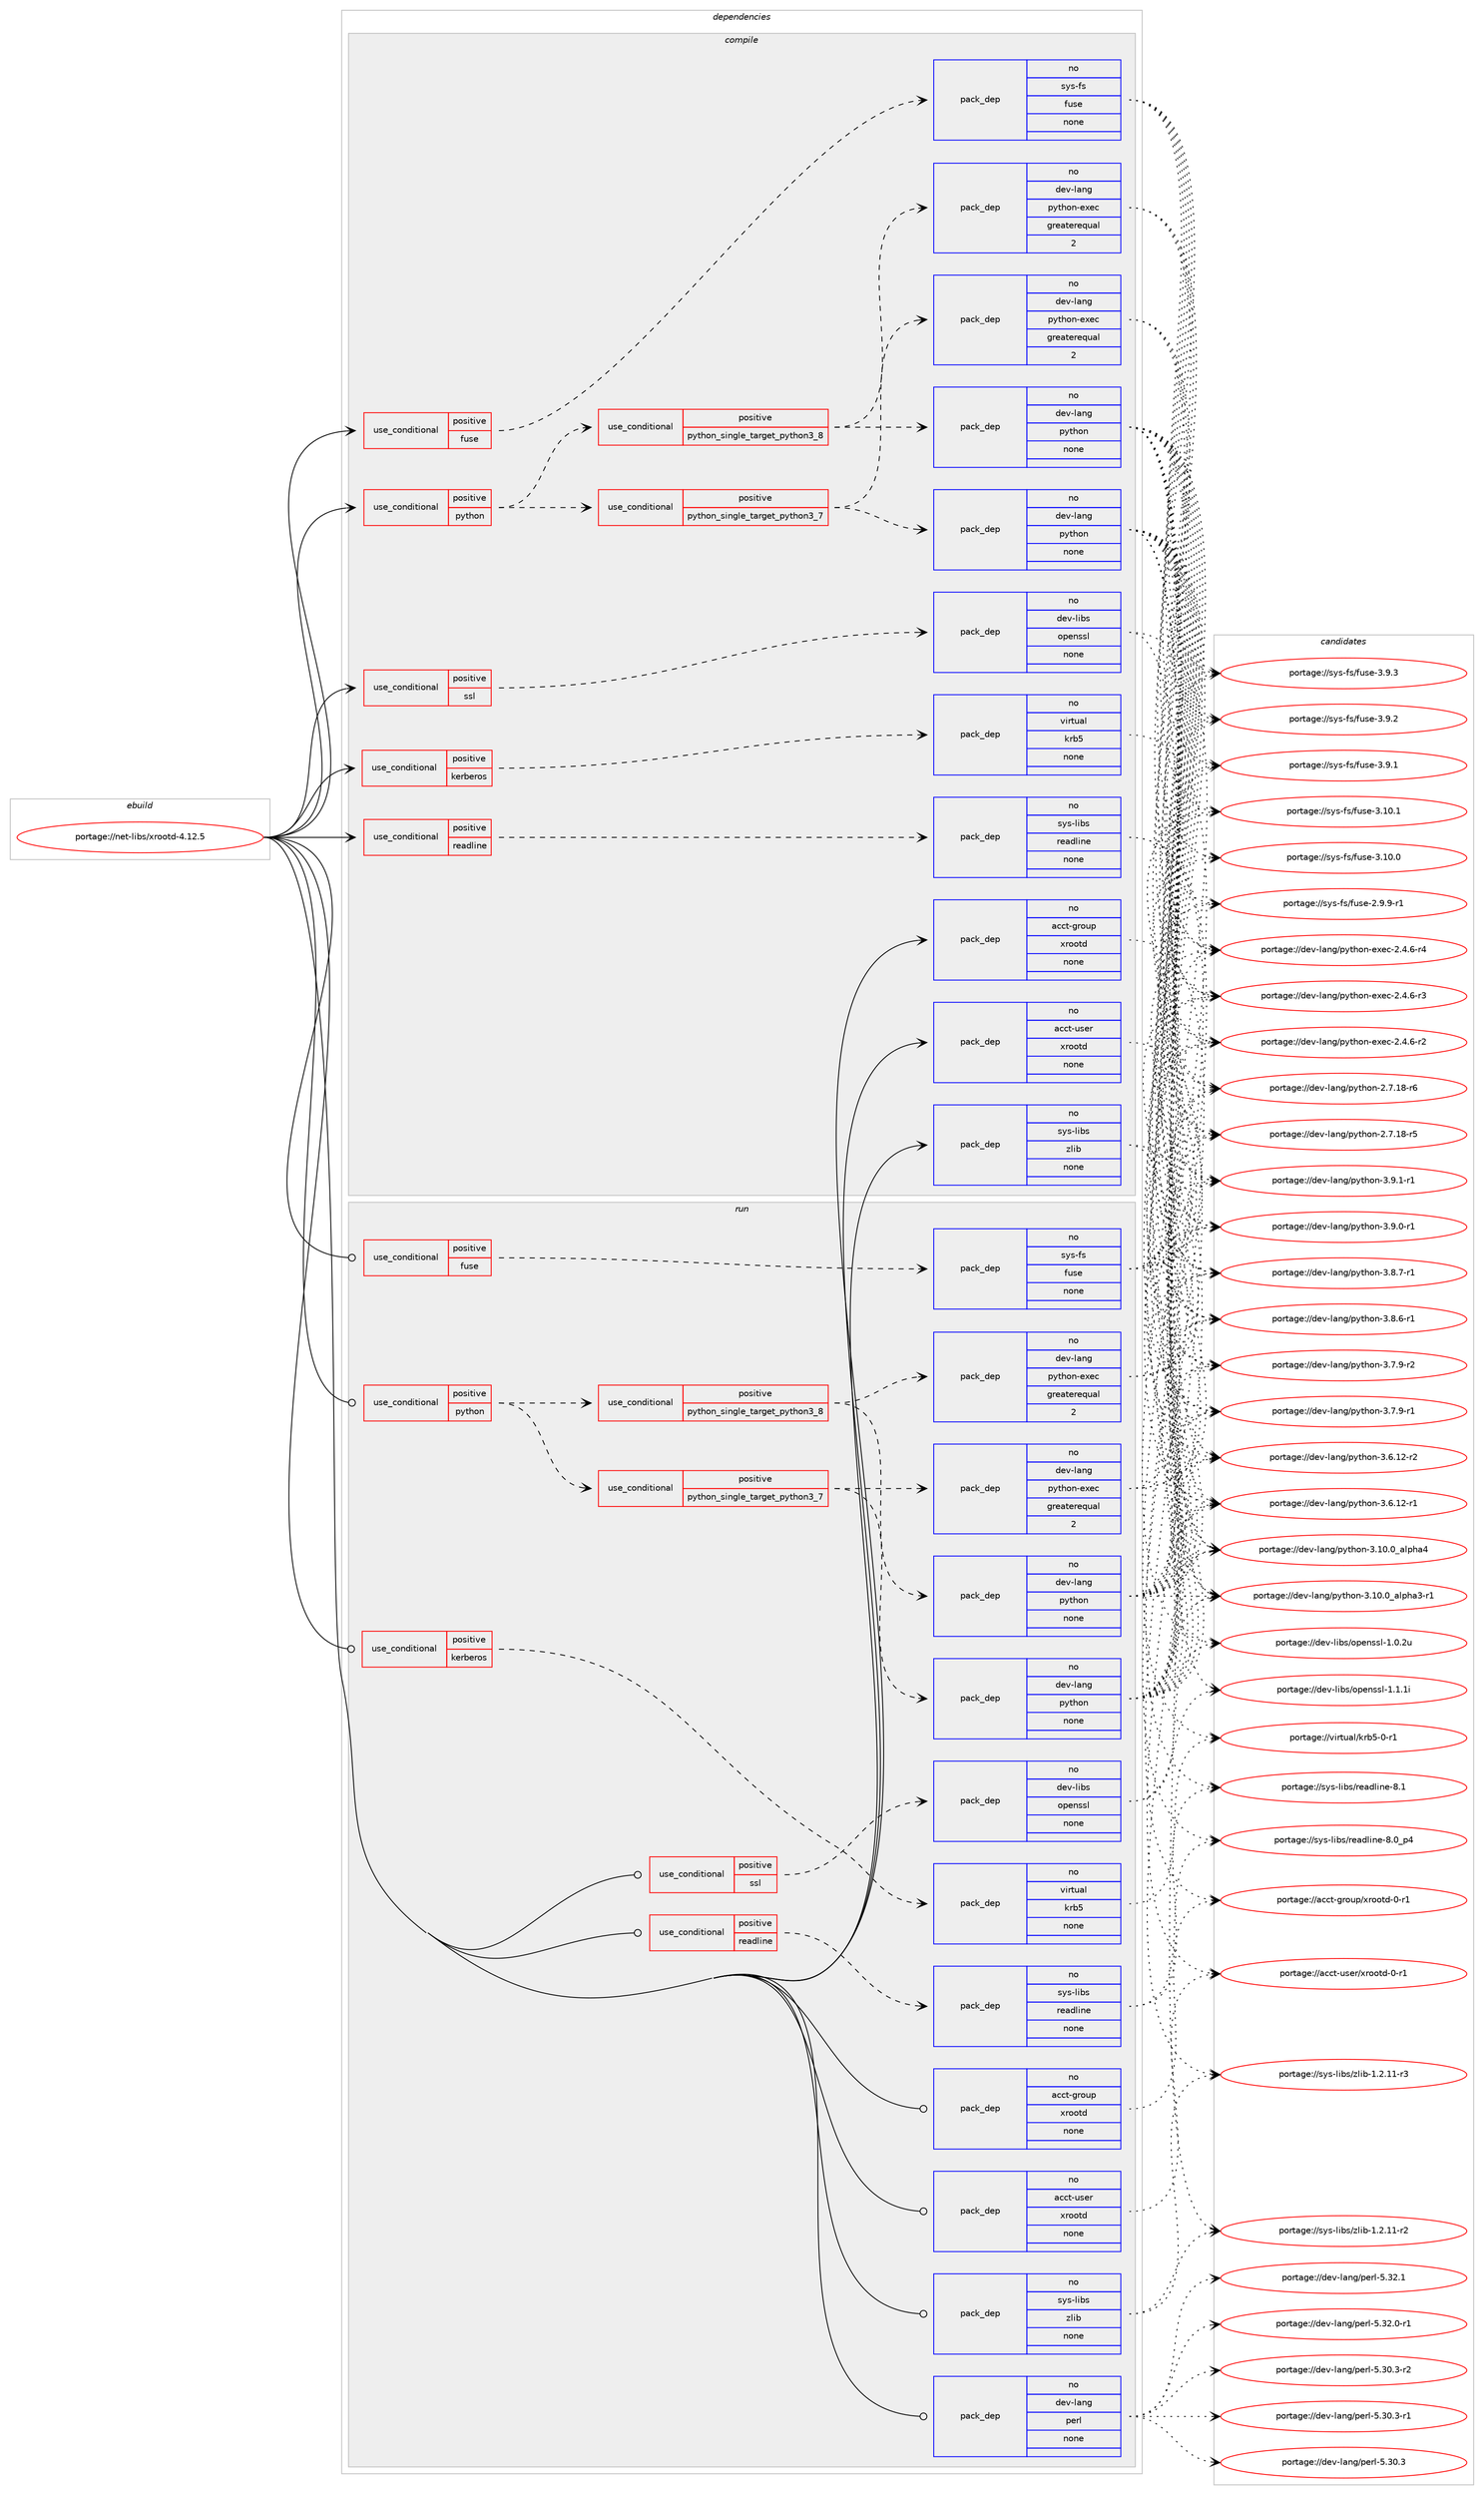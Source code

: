 digraph prolog {

# *************
# Graph options
# *************

newrank=true;
concentrate=true;
compound=true;
graph [rankdir=LR,fontname=Helvetica,fontsize=10,ranksep=1.5];#, ranksep=2.5, nodesep=0.2];
edge  [arrowhead=vee];
node  [fontname=Helvetica,fontsize=10];

# **********
# The ebuild
# **********

subgraph cluster_leftcol {
color=gray;
rank=same;
label=<<i>ebuild</i>>;
id [label="portage://net-libs/xrootd-4.12.5", color=red, width=4, href="../net-libs/xrootd-4.12.5.svg"];
}

# ****************
# The dependencies
# ****************

subgraph cluster_midcol {
color=gray;
label=<<i>dependencies</i>>;
subgraph cluster_compile {
fillcolor="#eeeeee";
style=filled;
label=<<i>compile</i>>;
subgraph cond8088 {
dependency26485 [label=<<TABLE BORDER="0" CELLBORDER="1" CELLSPACING="0" CELLPADDING="4"><TR><TD ROWSPAN="3" CELLPADDING="10">use_conditional</TD></TR><TR><TD>positive</TD></TR><TR><TD>fuse</TD></TR></TABLE>>, shape=none, color=red];
subgraph pack18164 {
dependency26486 [label=<<TABLE BORDER="0" CELLBORDER="1" CELLSPACING="0" CELLPADDING="4" WIDTH="220"><TR><TD ROWSPAN="6" CELLPADDING="30">pack_dep</TD></TR><TR><TD WIDTH="110">no</TD></TR><TR><TD>sys-fs</TD></TR><TR><TD>fuse</TD></TR><TR><TD>none</TD></TR><TR><TD></TD></TR></TABLE>>, shape=none, color=blue];
}
dependency26485:e -> dependency26486:w [weight=20,style="dashed",arrowhead="vee"];
}
id:e -> dependency26485:w [weight=20,style="solid",arrowhead="vee"];
subgraph cond8089 {
dependency26487 [label=<<TABLE BORDER="0" CELLBORDER="1" CELLSPACING="0" CELLPADDING="4"><TR><TD ROWSPAN="3" CELLPADDING="10">use_conditional</TD></TR><TR><TD>positive</TD></TR><TR><TD>kerberos</TD></TR></TABLE>>, shape=none, color=red];
subgraph pack18165 {
dependency26488 [label=<<TABLE BORDER="0" CELLBORDER="1" CELLSPACING="0" CELLPADDING="4" WIDTH="220"><TR><TD ROWSPAN="6" CELLPADDING="30">pack_dep</TD></TR><TR><TD WIDTH="110">no</TD></TR><TR><TD>virtual</TD></TR><TR><TD>krb5</TD></TR><TR><TD>none</TD></TR><TR><TD></TD></TR></TABLE>>, shape=none, color=blue];
}
dependency26487:e -> dependency26488:w [weight=20,style="dashed",arrowhead="vee"];
}
id:e -> dependency26487:w [weight=20,style="solid",arrowhead="vee"];
subgraph cond8090 {
dependency26489 [label=<<TABLE BORDER="0" CELLBORDER="1" CELLSPACING="0" CELLPADDING="4"><TR><TD ROWSPAN="3" CELLPADDING="10">use_conditional</TD></TR><TR><TD>positive</TD></TR><TR><TD>python</TD></TR></TABLE>>, shape=none, color=red];
subgraph cond8091 {
dependency26490 [label=<<TABLE BORDER="0" CELLBORDER="1" CELLSPACING="0" CELLPADDING="4"><TR><TD ROWSPAN="3" CELLPADDING="10">use_conditional</TD></TR><TR><TD>positive</TD></TR><TR><TD>python_single_target_python3_7</TD></TR></TABLE>>, shape=none, color=red];
subgraph pack18166 {
dependency26491 [label=<<TABLE BORDER="0" CELLBORDER="1" CELLSPACING="0" CELLPADDING="4" WIDTH="220"><TR><TD ROWSPAN="6" CELLPADDING="30">pack_dep</TD></TR><TR><TD WIDTH="110">no</TD></TR><TR><TD>dev-lang</TD></TR><TR><TD>python</TD></TR><TR><TD>none</TD></TR><TR><TD></TD></TR></TABLE>>, shape=none, color=blue];
}
dependency26490:e -> dependency26491:w [weight=20,style="dashed",arrowhead="vee"];
subgraph pack18167 {
dependency26492 [label=<<TABLE BORDER="0" CELLBORDER="1" CELLSPACING="0" CELLPADDING="4" WIDTH="220"><TR><TD ROWSPAN="6" CELLPADDING="30">pack_dep</TD></TR><TR><TD WIDTH="110">no</TD></TR><TR><TD>dev-lang</TD></TR><TR><TD>python-exec</TD></TR><TR><TD>greaterequal</TD></TR><TR><TD>2</TD></TR></TABLE>>, shape=none, color=blue];
}
dependency26490:e -> dependency26492:w [weight=20,style="dashed",arrowhead="vee"];
}
dependency26489:e -> dependency26490:w [weight=20,style="dashed",arrowhead="vee"];
subgraph cond8092 {
dependency26493 [label=<<TABLE BORDER="0" CELLBORDER="1" CELLSPACING="0" CELLPADDING="4"><TR><TD ROWSPAN="3" CELLPADDING="10">use_conditional</TD></TR><TR><TD>positive</TD></TR><TR><TD>python_single_target_python3_8</TD></TR></TABLE>>, shape=none, color=red];
subgraph pack18168 {
dependency26494 [label=<<TABLE BORDER="0" CELLBORDER="1" CELLSPACING="0" CELLPADDING="4" WIDTH="220"><TR><TD ROWSPAN="6" CELLPADDING="30">pack_dep</TD></TR><TR><TD WIDTH="110">no</TD></TR><TR><TD>dev-lang</TD></TR><TR><TD>python</TD></TR><TR><TD>none</TD></TR><TR><TD></TD></TR></TABLE>>, shape=none, color=blue];
}
dependency26493:e -> dependency26494:w [weight=20,style="dashed",arrowhead="vee"];
subgraph pack18169 {
dependency26495 [label=<<TABLE BORDER="0" CELLBORDER="1" CELLSPACING="0" CELLPADDING="4" WIDTH="220"><TR><TD ROWSPAN="6" CELLPADDING="30">pack_dep</TD></TR><TR><TD WIDTH="110">no</TD></TR><TR><TD>dev-lang</TD></TR><TR><TD>python-exec</TD></TR><TR><TD>greaterequal</TD></TR><TR><TD>2</TD></TR></TABLE>>, shape=none, color=blue];
}
dependency26493:e -> dependency26495:w [weight=20,style="dashed",arrowhead="vee"];
}
dependency26489:e -> dependency26493:w [weight=20,style="dashed",arrowhead="vee"];
}
id:e -> dependency26489:w [weight=20,style="solid",arrowhead="vee"];
subgraph cond8093 {
dependency26496 [label=<<TABLE BORDER="0" CELLBORDER="1" CELLSPACING="0" CELLPADDING="4"><TR><TD ROWSPAN="3" CELLPADDING="10">use_conditional</TD></TR><TR><TD>positive</TD></TR><TR><TD>readline</TD></TR></TABLE>>, shape=none, color=red];
subgraph pack18170 {
dependency26497 [label=<<TABLE BORDER="0" CELLBORDER="1" CELLSPACING="0" CELLPADDING="4" WIDTH="220"><TR><TD ROWSPAN="6" CELLPADDING="30">pack_dep</TD></TR><TR><TD WIDTH="110">no</TD></TR><TR><TD>sys-libs</TD></TR><TR><TD>readline</TD></TR><TR><TD>none</TD></TR><TR><TD></TD></TR></TABLE>>, shape=none, color=blue];
}
dependency26496:e -> dependency26497:w [weight=20,style="dashed",arrowhead="vee"];
}
id:e -> dependency26496:w [weight=20,style="solid",arrowhead="vee"];
subgraph cond8094 {
dependency26498 [label=<<TABLE BORDER="0" CELLBORDER="1" CELLSPACING="0" CELLPADDING="4"><TR><TD ROWSPAN="3" CELLPADDING="10">use_conditional</TD></TR><TR><TD>positive</TD></TR><TR><TD>ssl</TD></TR></TABLE>>, shape=none, color=red];
subgraph pack18171 {
dependency26499 [label=<<TABLE BORDER="0" CELLBORDER="1" CELLSPACING="0" CELLPADDING="4" WIDTH="220"><TR><TD ROWSPAN="6" CELLPADDING="30">pack_dep</TD></TR><TR><TD WIDTH="110">no</TD></TR><TR><TD>dev-libs</TD></TR><TR><TD>openssl</TD></TR><TR><TD>none</TD></TR><TR><TD></TD></TR></TABLE>>, shape=none, color=blue];
}
dependency26498:e -> dependency26499:w [weight=20,style="dashed",arrowhead="vee"];
}
id:e -> dependency26498:w [weight=20,style="solid",arrowhead="vee"];
subgraph pack18172 {
dependency26500 [label=<<TABLE BORDER="0" CELLBORDER="1" CELLSPACING="0" CELLPADDING="4" WIDTH="220"><TR><TD ROWSPAN="6" CELLPADDING="30">pack_dep</TD></TR><TR><TD WIDTH="110">no</TD></TR><TR><TD>acct-group</TD></TR><TR><TD>xrootd</TD></TR><TR><TD>none</TD></TR><TR><TD></TD></TR></TABLE>>, shape=none, color=blue];
}
id:e -> dependency26500:w [weight=20,style="solid",arrowhead="vee"];
subgraph pack18173 {
dependency26501 [label=<<TABLE BORDER="0" CELLBORDER="1" CELLSPACING="0" CELLPADDING="4" WIDTH="220"><TR><TD ROWSPAN="6" CELLPADDING="30">pack_dep</TD></TR><TR><TD WIDTH="110">no</TD></TR><TR><TD>acct-user</TD></TR><TR><TD>xrootd</TD></TR><TR><TD>none</TD></TR><TR><TD></TD></TR></TABLE>>, shape=none, color=blue];
}
id:e -> dependency26501:w [weight=20,style="solid",arrowhead="vee"];
subgraph pack18174 {
dependency26502 [label=<<TABLE BORDER="0" CELLBORDER="1" CELLSPACING="0" CELLPADDING="4" WIDTH="220"><TR><TD ROWSPAN="6" CELLPADDING="30">pack_dep</TD></TR><TR><TD WIDTH="110">no</TD></TR><TR><TD>sys-libs</TD></TR><TR><TD>zlib</TD></TR><TR><TD>none</TD></TR><TR><TD></TD></TR></TABLE>>, shape=none, color=blue];
}
id:e -> dependency26502:w [weight=20,style="solid",arrowhead="vee"];
}
subgraph cluster_compileandrun {
fillcolor="#eeeeee";
style=filled;
label=<<i>compile and run</i>>;
}
subgraph cluster_run {
fillcolor="#eeeeee";
style=filled;
label=<<i>run</i>>;
subgraph cond8095 {
dependency26503 [label=<<TABLE BORDER="0" CELLBORDER="1" CELLSPACING="0" CELLPADDING="4"><TR><TD ROWSPAN="3" CELLPADDING="10">use_conditional</TD></TR><TR><TD>positive</TD></TR><TR><TD>fuse</TD></TR></TABLE>>, shape=none, color=red];
subgraph pack18175 {
dependency26504 [label=<<TABLE BORDER="0" CELLBORDER="1" CELLSPACING="0" CELLPADDING="4" WIDTH="220"><TR><TD ROWSPAN="6" CELLPADDING="30">pack_dep</TD></TR><TR><TD WIDTH="110">no</TD></TR><TR><TD>sys-fs</TD></TR><TR><TD>fuse</TD></TR><TR><TD>none</TD></TR><TR><TD></TD></TR></TABLE>>, shape=none, color=blue];
}
dependency26503:e -> dependency26504:w [weight=20,style="dashed",arrowhead="vee"];
}
id:e -> dependency26503:w [weight=20,style="solid",arrowhead="odot"];
subgraph cond8096 {
dependency26505 [label=<<TABLE BORDER="0" CELLBORDER="1" CELLSPACING="0" CELLPADDING="4"><TR><TD ROWSPAN="3" CELLPADDING="10">use_conditional</TD></TR><TR><TD>positive</TD></TR><TR><TD>kerberos</TD></TR></TABLE>>, shape=none, color=red];
subgraph pack18176 {
dependency26506 [label=<<TABLE BORDER="0" CELLBORDER="1" CELLSPACING="0" CELLPADDING="4" WIDTH="220"><TR><TD ROWSPAN="6" CELLPADDING="30">pack_dep</TD></TR><TR><TD WIDTH="110">no</TD></TR><TR><TD>virtual</TD></TR><TR><TD>krb5</TD></TR><TR><TD>none</TD></TR><TR><TD></TD></TR></TABLE>>, shape=none, color=blue];
}
dependency26505:e -> dependency26506:w [weight=20,style="dashed",arrowhead="vee"];
}
id:e -> dependency26505:w [weight=20,style="solid",arrowhead="odot"];
subgraph cond8097 {
dependency26507 [label=<<TABLE BORDER="0" CELLBORDER="1" CELLSPACING="0" CELLPADDING="4"><TR><TD ROWSPAN="3" CELLPADDING="10">use_conditional</TD></TR><TR><TD>positive</TD></TR><TR><TD>python</TD></TR></TABLE>>, shape=none, color=red];
subgraph cond8098 {
dependency26508 [label=<<TABLE BORDER="0" CELLBORDER="1" CELLSPACING="0" CELLPADDING="4"><TR><TD ROWSPAN="3" CELLPADDING="10">use_conditional</TD></TR><TR><TD>positive</TD></TR><TR><TD>python_single_target_python3_7</TD></TR></TABLE>>, shape=none, color=red];
subgraph pack18177 {
dependency26509 [label=<<TABLE BORDER="0" CELLBORDER="1" CELLSPACING="0" CELLPADDING="4" WIDTH="220"><TR><TD ROWSPAN="6" CELLPADDING="30">pack_dep</TD></TR><TR><TD WIDTH="110">no</TD></TR><TR><TD>dev-lang</TD></TR><TR><TD>python</TD></TR><TR><TD>none</TD></TR><TR><TD></TD></TR></TABLE>>, shape=none, color=blue];
}
dependency26508:e -> dependency26509:w [weight=20,style="dashed",arrowhead="vee"];
subgraph pack18178 {
dependency26510 [label=<<TABLE BORDER="0" CELLBORDER="1" CELLSPACING="0" CELLPADDING="4" WIDTH="220"><TR><TD ROWSPAN="6" CELLPADDING="30">pack_dep</TD></TR><TR><TD WIDTH="110">no</TD></TR><TR><TD>dev-lang</TD></TR><TR><TD>python-exec</TD></TR><TR><TD>greaterequal</TD></TR><TR><TD>2</TD></TR></TABLE>>, shape=none, color=blue];
}
dependency26508:e -> dependency26510:w [weight=20,style="dashed",arrowhead="vee"];
}
dependency26507:e -> dependency26508:w [weight=20,style="dashed",arrowhead="vee"];
subgraph cond8099 {
dependency26511 [label=<<TABLE BORDER="0" CELLBORDER="1" CELLSPACING="0" CELLPADDING="4"><TR><TD ROWSPAN="3" CELLPADDING="10">use_conditional</TD></TR><TR><TD>positive</TD></TR><TR><TD>python_single_target_python3_8</TD></TR></TABLE>>, shape=none, color=red];
subgraph pack18179 {
dependency26512 [label=<<TABLE BORDER="0" CELLBORDER="1" CELLSPACING="0" CELLPADDING="4" WIDTH="220"><TR><TD ROWSPAN="6" CELLPADDING="30">pack_dep</TD></TR><TR><TD WIDTH="110">no</TD></TR><TR><TD>dev-lang</TD></TR><TR><TD>python</TD></TR><TR><TD>none</TD></TR><TR><TD></TD></TR></TABLE>>, shape=none, color=blue];
}
dependency26511:e -> dependency26512:w [weight=20,style="dashed",arrowhead="vee"];
subgraph pack18180 {
dependency26513 [label=<<TABLE BORDER="0" CELLBORDER="1" CELLSPACING="0" CELLPADDING="4" WIDTH="220"><TR><TD ROWSPAN="6" CELLPADDING="30">pack_dep</TD></TR><TR><TD WIDTH="110">no</TD></TR><TR><TD>dev-lang</TD></TR><TR><TD>python-exec</TD></TR><TR><TD>greaterequal</TD></TR><TR><TD>2</TD></TR></TABLE>>, shape=none, color=blue];
}
dependency26511:e -> dependency26513:w [weight=20,style="dashed",arrowhead="vee"];
}
dependency26507:e -> dependency26511:w [weight=20,style="dashed",arrowhead="vee"];
}
id:e -> dependency26507:w [weight=20,style="solid",arrowhead="odot"];
subgraph cond8100 {
dependency26514 [label=<<TABLE BORDER="0" CELLBORDER="1" CELLSPACING="0" CELLPADDING="4"><TR><TD ROWSPAN="3" CELLPADDING="10">use_conditional</TD></TR><TR><TD>positive</TD></TR><TR><TD>readline</TD></TR></TABLE>>, shape=none, color=red];
subgraph pack18181 {
dependency26515 [label=<<TABLE BORDER="0" CELLBORDER="1" CELLSPACING="0" CELLPADDING="4" WIDTH="220"><TR><TD ROWSPAN="6" CELLPADDING="30">pack_dep</TD></TR><TR><TD WIDTH="110">no</TD></TR><TR><TD>sys-libs</TD></TR><TR><TD>readline</TD></TR><TR><TD>none</TD></TR><TR><TD></TD></TR></TABLE>>, shape=none, color=blue];
}
dependency26514:e -> dependency26515:w [weight=20,style="dashed",arrowhead="vee"];
}
id:e -> dependency26514:w [weight=20,style="solid",arrowhead="odot"];
subgraph cond8101 {
dependency26516 [label=<<TABLE BORDER="0" CELLBORDER="1" CELLSPACING="0" CELLPADDING="4"><TR><TD ROWSPAN="3" CELLPADDING="10">use_conditional</TD></TR><TR><TD>positive</TD></TR><TR><TD>ssl</TD></TR></TABLE>>, shape=none, color=red];
subgraph pack18182 {
dependency26517 [label=<<TABLE BORDER="0" CELLBORDER="1" CELLSPACING="0" CELLPADDING="4" WIDTH="220"><TR><TD ROWSPAN="6" CELLPADDING="30">pack_dep</TD></TR><TR><TD WIDTH="110">no</TD></TR><TR><TD>dev-libs</TD></TR><TR><TD>openssl</TD></TR><TR><TD>none</TD></TR><TR><TD></TD></TR></TABLE>>, shape=none, color=blue];
}
dependency26516:e -> dependency26517:w [weight=20,style="dashed",arrowhead="vee"];
}
id:e -> dependency26516:w [weight=20,style="solid",arrowhead="odot"];
subgraph pack18183 {
dependency26518 [label=<<TABLE BORDER="0" CELLBORDER="1" CELLSPACING="0" CELLPADDING="4" WIDTH="220"><TR><TD ROWSPAN="6" CELLPADDING="30">pack_dep</TD></TR><TR><TD WIDTH="110">no</TD></TR><TR><TD>acct-group</TD></TR><TR><TD>xrootd</TD></TR><TR><TD>none</TD></TR><TR><TD></TD></TR></TABLE>>, shape=none, color=blue];
}
id:e -> dependency26518:w [weight=20,style="solid",arrowhead="odot"];
subgraph pack18184 {
dependency26519 [label=<<TABLE BORDER="0" CELLBORDER="1" CELLSPACING="0" CELLPADDING="4" WIDTH="220"><TR><TD ROWSPAN="6" CELLPADDING="30">pack_dep</TD></TR><TR><TD WIDTH="110">no</TD></TR><TR><TD>acct-user</TD></TR><TR><TD>xrootd</TD></TR><TR><TD>none</TD></TR><TR><TD></TD></TR></TABLE>>, shape=none, color=blue];
}
id:e -> dependency26519:w [weight=20,style="solid",arrowhead="odot"];
subgraph pack18185 {
dependency26520 [label=<<TABLE BORDER="0" CELLBORDER="1" CELLSPACING="0" CELLPADDING="4" WIDTH="220"><TR><TD ROWSPAN="6" CELLPADDING="30">pack_dep</TD></TR><TR><TD WIDTH="110">no</TD></TR><TR><TD>dev-lang</TD></TR><TR><TD>perl</TD></TR><TR><TD>none</TD></TR><TR><TD></TD></TR></TABLE>>, shape=none, color=blue];
}
id:e -> dependency26520:w [weight=20,style="solid",arrowhead="odot"];
subgraph pack18186 {
dependency26521 [label=<<TABLE BORDER="0" CELLBORDER="1" CELLSPACING="0" CELLPADDING="4" WIDTH="220"><TR><TD ROWSPAN="6" CELLPADDING="30">pack_dep</TD></TR><TR><TD WIDTH="110">no</TD></TR><TR><TD>sys-libs</TD></TR><TR><TD>zlib</TD></TR><TR><TD>none</TD></TR><TR><TD></TD></TR></TABLE>>, shape=none, color=blue];
}
id:e -> dependency26521:w [weight=20,style="solid",arrowhead="odot"];
}
}

# **************
# The candidates
# **************

subgraph cluster_choices {
rank=same;
color=gray;
label=<<i>candidates</i>>;

subgraph choice18164 {
color=black;
nodesep=1;
choice1151211154510211547102117115101455146574651 [label="portage://sys-fs/fuse-3.9.3", color=red, width=4,href="../sys-fs/fuse-3.9.3.svg"];
choice1151211154510211547102117115101455146574650 [label="portage://sys-fs/fuse-3.9.2", color=red, width=4,href="../sys-fs/fuse-3.9.2.svg"];
choice1151211154510211547102117115101455146574649 [label="portage://sys-fs/fuse-3.9.1", color=red, width=4,href="../sys-fs/fuse-3.9.1.svg"];
choice115121115451021154710211711510145514649484649 [label="portage://sys-fs/fuse-3.10.1", color=red, width=4,href="../sys-fs/fuse-3.10.1.svg"];
choice115121115451021154710211711510145514649484648 [label="portage://sys-fs/fuse-3.10.0", color=red, width=4,href="../sys-fs/fuse-3.10.0.svg"];
choice11512111545102115471021171151014550465746574511449 [label="portage://sys-fs/fuse-2.9.9-r1", color=red, width=4,href="../sys-fs/fuse-2.9.9-r1.svg"];
dependency26486:e -> choice1151211154510211547102117115101455146574651:w [style=dotted,weight="100"];
dependency26486:e -> choice1151211154510211547102117115101455146574650:w [style=dotted,weight="100"];
dependency26486:e -> choice1151211154510211547102117115101455146574649:w [style=dotted,weight="100"];
dependency26486:e -> choice115121115451021154710211711510145514649484649:w [style=dotted,weight="100"];
dependency26486:e -> choice115121115451021154710211711510145514649484648:w [style=dotted,weight="100"];
dependency26486:e -> choice11512111545102115471021171151014550465746574511449:w [style=dotted,weight="100"];
}
subgraph choice18165 {
color=black;
nodesep=1;
choice1181051141161179710847107114985345484511449 [label="portage://virtual/krb5-0-r1", color=red, width=4,href="../virtual/krb5-0-r1.svg"];
dependency26488:e -> choice1181051141161179710847107114985345484511449:w [style=dotted,weight="100"];
}
subgraph choice18166 {
color=black;
nodesep=1;
choice1001011184510897110103471121211161041111104551465746494511449 [label="portage://dev-lang/python-3.9.1-r1", color=red, width=4,href="../dev-lang/python-3.9.1-r1.svg"];
choice1001011184510897110103471121211161041111104551465746484511449 [label="portage://dev-lang/python-3.9.0-r1", color=red, width=4,href="../dev-lang/python-3.9.0-r1.svg"];
choice1001011184510897110103471121211161041111104551465646554511449 [label="portage://dev-lang/python-3.8.7-r1", color=red, width=4,href="../dev-lang/python-3.8.7-r1.svg"];
choice1001011184510897110103471121211161041111104551465646544511449 [label="portage://dev-lang/python-3.8.6-r1", color=red, width=4,href="../dev-lang/python-3.8.6-r1.svg"];
choice1001011184510897110103471121211161041111104551465546574511450 [label="portage://dev-lang/python-3.7.9-r2", color=red, width=4,href="../dev-lang/python-3.7.9-r2.svg"];
choice1001011184510897110103471121211161041111104551465546574511449 [label="portage://dev-lang/python-3.7.9-r1", color=red, width=4,href="../dev-lang/python-3.7.9-r1.svg"];
choice100101118451089711010347112121116104111110455146544649504511450 [label="portage://dev-lang/python-3.6.12-r2", color=red, width=4,href="../dev-lang/python-3.6.12-r2.svg"];
choice100101118451089711010347112121116104111110455146544649504511449 [label="portage://dev-lang/python-3.6.12-r1", color=red, width=4,href="../dev-lang/python-3.6.12-r1.svg"];
choice1001011184510897110103471121211161041111104551464948464895971081121049752 [label="portage://dev-lang/python-3.10.0_alpha4", color=red, width=4,href="../dev-lang/python-3.10.0_alpha4.svg"];
choice10010111845108971101034711212111610411111045514649484648959710811210497514511449 [label="portage://dev-lang/python-3.10.0_alpha3-r1", color=red, width=4,href="../dev-lang/python-3.10.0_alpha3-r1.svg"];
choice100101118451089711010347112121116104111110455046554649564511454 [label="portage://dev-lang/python-2.7.18-r6", color=red, width=4,href="../dev-lang/python-2.7.18-r6.svg"];
choice100101118451089711010347112121116104111110455046554649564511453 [label="portage://dev-lang/python-2.7.18-r5", color=red, width=4,href="../dev-lang/python-2.7.18-r5.svg"];
dependency26491:e -> choice1001011184510897110103471121211161041111104551465746494511449:w [style=dotted,weight="100"];
dependency26491:e -> choice1001011184510897110103471121211161041111104551465746484511449:w [style=dotted,weight="100"];
dependency26491:e -> choice1001011184510897110103471121211161041111104551465646554511449:w [style=dotted,weight="100"];
dependency26491:e -> choice1001011184510897110103471121211161041111104551465646544511449:w [style=dotted,weight="100"];
dependency26491:e -> choice1001011184510897110103471121211161041111104551465546574511450:w [style=dotted,weight="100"];
dependency26491:e -> choice1001011184510897110103471121211161041111104551465546574511449:w [style=dotted,weight="100"];
dependency26491:e -> choice100101118451089711010347112121116104111110455146544649504511450:w [style=dotted,weight="100"];
dependency26491:e -> choice100101118451089711010347112121116104111110455146544649504511449:w [style=dotted,weight="100"];
dependency26491:e -> choice1001011184510897110103471121211161041111104551464948464895971081121049752:w [style=dotted,weight="100"];
dependency26491:e -> choice10010111845108971101034711212111610411111045514649484648959710811210497514511449:w [style=dotted,weight="100"];
dependency26491:e -> choice100101118451089711010347112121116104111110455046554649564511454:w [style=dotted,weight="100"];
dependency26491:e -> choice100101118451089711010347112121116104111110455046554649564511453:w [style=dotted,weight="100"];
}
subgraph choice18167 {
color=black;
nodesep=1;
choice10010111845108971101034711212111610411111045101120101994550465246544511452 [label="portage://dev-lang/python-exec-2.4.6-r4", color=red, width=4,href="../dev-lang/python-exec-2.4.6-r4.svg"];
choice10010111845108971101034711212111610411111045101120101994550465246544511451 [label="portage://dev-lang/python-exec-2.4.6-r3", color=red, width=4,href="../dev-lang/python-exec-2.4.6-r3.svg"];
choice10010111845108971101034711212111610411111045101120101994550465246544511450 [label="portage://dev-lang/python-exec-2.4.6-r2", color=red, width=4,href="../dev-lang/python-exec-2.4.6-r2.svg"];
dependency26492:e -> choice10010111845108971101034711212111610411111045101120101994550465246544511452:w [style=dotted,weight="100"];
dependency26492:e -> choice10010111845108971101034711212111610411111045101120101994550465246544511451:w [style=dotted,weight="100"];
dependency26492:e -> choice10010111845108971101034711212111610411111045101120101994550465246544511450:w [style=dotted,weight="100"];
}
subgraph choice18168 {
color=black;
nodesep=1;
choice1001011184510897110103471121211161041111104551465746494511449 [label="portage://dev-lang/python-3.9.1-r1", color=red, width=4,href="../dev-lang/python-3.9.1-r1.svg"];
choice1001011184510897110103471121211161041111104551465746484511449 [label="portage://dev-lang/python-3.9.0-r1", color=red, width=4,href="../dev-lang/python-3.9.0-r1.svg"];
choice1001011184510897110103471121211161041111104551465646554511449 [label="portage://dev-lang/python-3.8.7-r1", color=red, width=4,href="../dev-lang/python-3.8.7-r1.svg"];
choice1001011184510897110103471121211161041111104551465646544511449 [label="portage://dev-lang/python-3.8.6-r1", color=red, width=4,href="../dev-lang/python-3.8.6-r1.svg"];
choice1001011184510897110103471121211161041111104551465546574511450 [label="portage://dev-lang/python-3.7.9-r2", color=red, width=4,href="../dev-lang/python-3.7.9-r2.svg"];
choice1001011184510897110103471121211161041111104551465546574511449 [label="portage://dev-lang/python-3.7.9-r1", color=red, width=4,href="../dev-lang/python-3.7.9-r1.svg"];
choice100101118451089711010347112121116104111110455146544649504511450 [label="portage://dev-lang/python-3.6.12-r2", color=red, width=4,href="../dev-lang/python-3.6.12-r2.svg"];
choice100101118451089711010347112121116104111110455146544649504511449 [label="portage://dev-lang/python-3.6.12-r1", color=red, width=4,href="../dev-lang/python-3.6.12-r1.svg"];
choice1001011184510897110103471121211161041111104551464948464895971081121049752 [label="portage://dev-lang/python-3.10.0_alpha4", color=red, width=4,href="../dev-lang/python-3.10.0_alpha4.svg"];
choice10010111845108971101034711212111610411111045514649484648959710811210497514511449 [label="portage://dev-lang/python-3.10.0_alpha3-r1", color=red, width=4,href="../dev-lang/python-3.10.0_alpha3-r1.svg"];
choice100101118451089711010347112121116104111110455046554649564511454 [label="portage://dev-lang/python-2.7.18-r6", color=red, width=4,href="../dev-lang/python-2.7.18-r6.svg"];
choice100101118451089711010347112121116104111110455046554649564511453 [label="portage://dev-lang/python-2.7.18-r5", color=red, width=4,href="../dev-lang/python-2.7.18-r5.svg"];
dependency26494:e -> choice1001011184510897110103471121211161041111104551465746494511449:w [style=dotted,weight="100"];
dependency26494:e -> choice1001011184510897110103471121211161041111104551465746484511449:w [style=dotted,weight="100"];
dependency26494:e -> choice1001011184510897110103471121211161041111104551465646554511449:w [style=dotted,weight="100"];
dependency26494:e -> choice1001011184510897110103471121211161041111104551465646544511449:w [style=dotted,weight="100"];
dependency26494:e -> choice1001011184510897110103471121211161041111104551465546574511450:w [style=dotted,weight="100"];
dependency26494:e -> choice1001011184510897110103471121211161041111104551465546574511449:w [style=dotted,weight="100"];
dependency26494:e -> choice100101118451089711010347112121116104111110455146544649504511450:w [style=dotted,weight="100"];
dependency26494:e -> choice100101118451089711010347112121116104111110455146544649504511449:w [style=dotted,weight="100"];
dependency26494:e -> choice1001011184510897110103471121211161041111104551464948464895971081121049752:w [style=dotted,weight="100"];
dependency26494:e -> choice10010111845108971101034711212111610411111045514649484648959710811210497514511449:w [style=dotted,weight="100"];
dependency26494:e -> choice100101118451089711010347112121116104111110455046554649564511454:w [style=dotted,weight="100"];
dependency26494:e -> choice100101118451089711010347112121116104111110455046554649564511453:w [style=dotted,weight="100"];
}
subgraph choice18169 {
color=black;
nodesep=1;
choice10010111845108971101034711212111610411111045101120101994550465246544511452 [label="portage://dev-lang/python-exec-2.4.6-r4", color=red, width=4,href="../dev-lang/python-exec-2.4.6-r4.svg"];
choice10010111845108971101034711212111610411111045101120101994550465246544511451 [label="portage://dev-lang/python-exec-2.4.6-r3", color=red, width=4,href="../dev-lang/python-exec-2.4.6-r3.svg"];
choice10010111845108971101034711212111610411111045101120101994550465246544511450 [label="portage://dev-lang/python-exec-2.4.6-r2", color=red, width=4,href="../dev-lang/python-exec-2.4.6-r2.svg"];
dependency26495:e -> choice10010111845108971101034711212111610411111045101120101994550465246544511452:w [style=dotted,weight="100"];
dependency26495:e -> choice10010111845108971101034711212111610411111045101120101994550465246544511451:w [style=dotted,weight="100"];
dependency26495:e -> choice10010111845108971101034711212111610411111045101120101994550465246544511450:w [style=dotted,weight="100"];
}
subgraph choice18170 {
color=black;
nodesep=1;
choice1151211154510810598115471141019710010810511010145564649 [label="portage://sys-libs/readline-8.1", color=red, width=4,href="../sys-libs/readline-8.1.svg"];
choice11512111545108105981154711410197100108105110101455646489511252 [label="portage://sys-libs/readline-8.0_p4", color=red, width=4,href="../sys-libs/readline-8.0_p4.svg"];
dependency26497:e -> choice1151211154510810598115471141019710010810511010145564649:w [style=dotted,weight="100"];
dependency26497:e -> choice11512111545108105981154711410197100108105110101455646489511252:w [style=dotted,weight="100"];
}
subgraph choice18171 {
color=black;
nodesep=1;
choice100101118451081059811547111112101110115115108454946494649105 [label="portage://dev-libs/openssl-1.1.1i", color=red, width=4,href="../dev-libs/openssl-1.1.1i.svg"];
choice100101118451081059811547111112101110115115108454946484650117 [label="portage://dev-libs/openssl-1.0.2u", color=red, width=4,href="../dev-libs/openssl-1.0.2u.svg"];
dependency26499:e -> choice100101118451081059811547111112101110115115108454946494649105:w [style=dotted,weight="100"];
dependency26499:e -> choice100101118451081059811547111112101110115115108454946484650117:w [style=dotted,weight="100"];
}
subgraph choice18172 {
color=black;
nodesep=1;
choice979999116451031141111171124712011411111111610045484511449 [label="portage://acct-group/xrootd-0-r1", color=red, width=4,href="../acct-group/xrootd-0-r1.svg"];
dependency26500:e -> choice979999116451031141111171124712011411111111610045484511449:w [style=dotted,weight="100"];
}
subgraph choice18173 {
color=black;
nodesep=1;
choice979999116451171151011144712011411111111610045484511449 [label="portage://acct-user/xrootd-0-r1", color=red, width=4,href="../acct-user/xrootd-0-r1.svg"];
dependency26501:e -> choice979999116451171151011144712011411111111610045484511449:w [style=dotted,weight="100"];
}
subgraph choice18174 {
color=black;
nodesep=1;
choice11512111545108105981154712210810598454946504649494511451 [label="portage://sys-libs/zlib-1.2.11-r3", color=red, width=4,href="../sys-libs/zlib-1.2.11-r3.svg"];
choice11512111545108105981154712210810598454946504649494511450 [label="portage://sys-libs/zlib-1.2.11-r2", color=red, width=4,href="../sys-libs/zlib-1.2.11-r2.svg"];
dependency26502:e -> choice11512111545108105981154712210810598454946504649494511451:w [style=dotted,weight="100"];
dependency26502:e -> choice11512111545108105981154712210810598454946504649494511450:w [style=dotted,weight="100"];
}
subgraph choice18175 {
color=black;
nodesep=1;
choice1151211154510211547102117115101455146574651 [label="portage://sys-fs/fuse-3.9.3", color=red, width=4,href="../sys-fs/fuse-3.9.3.svg"];
choice1151211154510211547102117115101455146574650 [label="portage://sys-fs/fuse-3.9.2", color=red, width=4,href="../sys-fs/fuse-3.9.2.svg"];
choice1151211154510211547102117115101455146574649 [label="portage://sys-fs/fuse-3.9.1", color=red, width=4,href="../sys-fs/fuse-3.9.1.svg"];
choice115121115451021154710211711510145514649484649 [label="portage://sys-fs/fuse-3.10.1", color=red, width=4,href="../sys-fs/fuse-3.10.1.svg"];
choice115121115451021154710211711510145514649484648 [label="portage://sys-fs/fuse-3.10.0", color=red, width=4,href="../sys-fs/fuse-3.10.0.svg"];
choice11512111545102115471021171151014550465746574511449 [label="portage://sys-fs/fuse-2.9.9-r1", color=red, width=4,href="../sys-fs/fuse-2.9.9-r1.svg"];
dependency26504:e -> choice1151211154510211547102117115101455146574651:w [style=dotted,weight="100"];
dependency26504:e -> choice1151211154510211547102117115101455146574650:w [style=dotted,weight="100"];
dependency26504:e -> choice1151211154510211547102117115101455146574649:w [style=dotted,weight="100"];
dependency26504:e -> choice115121115451021154710211711510145514649484649:w [style=dotted,weight="100"];
dependency26504:e -> choice115121115451021154710211711510145514649484648:w [style=dotted,weight="100"];
dependency26504:e -> choice11512111545102115471021171151014550465746574511449:w [style=dotted,weight="100"];
}
subgraph choice18176 {
color=black;
nodesep=1;
choice1181051141161179710847107114985345484511449 [label="portage://virtual/krb5-0-r1", color=red, width=4,href="../virtual/krb5-0-r1.svg"];
dependency26506:e -> choice1181051141161179710847107114985345484511449:w [style=dotted,weight="100"];
}
subgraph choice18177 {
color=black;
nodesep=1;
choice1001011184510897110103471121211161041111104551465746494511449 [label="portage://dev-lang/python-3.9.1-r1", color=red, width=4,href="../dev-lang/python-3.9.1-r1.svg"];
choice1001011184510897110103471121211161041111104551465746484511449 [label="portage://dev-lang/python-3.9.0-r1", color=red, width=4,href="../dev-lang/python-3.9.0-r1.svg"];
choice1001011184510897110103471121211161041111104551465646554511449 [label="portage://dev-lang/python-3.8.7-r1", color=red, width=4,href="../dev-lang/python-3.8.7-r1.svg"];
choice1001011184510897110103471121211161041111104551465646544511449 [label="portage://dev-lang/python-3.8.6-r1", color=red, width=4,href="../dev-lang/python-3.8.6-r1.svg"];
choice1001011184510897110103471121211161041111104551465546574511450 [label="portage://dev-lang/python-3.7.9-r2", color=red, width=4,href="../dev-lang/python-3.7.9-r2.svg"];
choice1001011184510897110103471121211161041111104551465546574511449 [label="portage://dev-lang/python-3.7.9-r1", color=red, width=4,href="../dev-lang/python-3.7.9-r1.svg"];
choice100101118451089711010347112121116104111110455146544649504511450 [label="portage://dev-lang/python-3.6.12-r2", color=red, width=4,href="../dev-lang/python-3.6.12-r2.svg"];
choice100101118451089711010347112121116104111110455146544649504511449 [label="portage://dev-lang/python-3.6.12-r1", color=red, width=4,href="../dev-lang/python-3.6.12-r1.svg"];
choice1001011184510897110103471121211161041111104551464948464895971081121049752 [label="portage://dev-lang/python-3.10.0_alpha4", color=red, width=4,href="../dev-lang/python-3.10.0_alpha4.svg"];
choice10010111845108971101034711212111610411111045514649484648959710811210497514511449 [label="portage://dev-lang/python-3.10.0_alpha3-r1", color=red, width=4,href="../dev-lang/python-3.10.0_alpha3-r1.svg"];
choice100101118451089711010347112121116104111110455046554649564511454 [label="portage://dev-lang/python-2.7.18-r6", color=red, width=4,href="../dev-lang/python-2.7.18-r6.svg"];
choice100101118451089711010347112121116104111110455046554649564511453 [label="portage://dev-lang/python-2.7.18-r5", color=red, width=4,href="../dev-lang/python-2.7.18-r5.svg"];
dependency26509:e -> choice1001011184510897110103471121211161041111104551465746494511449:w [style=dotted,weight="100"];
dependency26509:e -> choice1001011184510897110103471121211161041111104551465746484511449:w [style=dotted,weight="100"];
dependency26509:e -> choice1001011184510897110103471121211161041111104551465646554511449:w [style=dotted,weight="100"];
dependency26509:e -> choice1001011184510897110103471121211161041111104551465646544511449:w [style=dotted,weight="100"];
dependency26509:e -> choice1001011184510897110103471121211161041111104551465546574511450:w [style=dotted,weight="100"];
dependency26509:e -> choice1001011184510897110103471121211161041111104551465546574511449:w [style=dotted,weight="100"];
dependency26509:e -> choice100101118451089711010347112121116104111110455146544649504511450:w [style=dotted,weight="100"];
dependency26509:e -> choice100101118451089711010347112121116104111110455146544649504511449:w [style=dotted,weight="100"];
dependency26509:e -> choice1001011184510897110103471121211161041111104551464948464895971081121049752:w [style=dotted,weight="100"];
dependency26509:e -> choice10010111845108971101034711212111610411111045514649484648959710811210497514511449:w [style=dotted,weight="100"];
dependency26509:e -> choice100101118451089711010347112121116104111110455046554649564511454:w [style=dotted,weight="100"];
dependency26509:e -> choice100101118451089711010347112121116104111110455046554649564511453:w [style=dotted,weight="100"];
}
subgraph choice18178 {
color=black;
nodesep=1;
choice10010111845108971101034711212111610411111045101120101994550465246544511452 [label="portage://dev-lang/python-exec-2.4.6-r4", color=red, width=4,href="../dev-lang/python-exec-2.4.6-r4.svg"];
choice10010111845108971101034711212111610411111045101120101994550465246544511451 [label="portage://dev-lang/python-exec-2.4.6-r3", color=red, width=4,href="../dev-lang/python-exec-2.4.6-r3.svg"];
choice10010111845108971101034711212111610411111045101120101994550465246544511450 [label="portage://dev-lang/python-exec-2.4.6-r2", color=red, width=4,href="../dev-lang/python-exec-2.4.6-r2.svg"];
dependency26510:e -> choice10010111845108971101034711212111610411111045101120101994550465246544511452:w [style=dotted,weight="100"];
dependency26510:e -> choice10010111845108971101034711212111610411111045101120101994550465246544511451:w [style=dotted,weight="100"];
dependency26510:e -> choice10010111845108971101034711212111610411111045101120101994550465246544511450:w [style=dotted,weight="100"];
}
subgraph choice18179 {
color=black;
nodesep=1;
choice1001011184510897110103471121211161041111104551465746494511449 [label="portage://dev-lang/python-3.9.1-r1", color=red, width=4,href="../dev-lang/python-3.9.1-r1.svg"];
choice1001011184510897110103471121211161041111104551465746484511449 [label="portage://dev-lang/python-3.9.0-r1", color=red, width=4,href="../dev-lang/python-3.9.0-r1.svg"];
choice1001011184510897110103471121211161041111104551465646554511449 [label="portage://dev-lang/python-3.8.7-r1", color=red, width=4,href="../dev-lang/python-3.8.7-r1.svg"];
choice1001011184510897110103471121211161041111104551465646544511449 [label="portage://dev-lang/python-3.8.6-r1", color=red, width=4,href="../dev-lang/python-3.8.6-r1.svg"];
choice1001011184510897110103471121211161041111104551465546574511450 [label="portage://dev-lang/python-3.7.9-r2", color=red, width=4,href="../dev-lang/python-3.7.9-r2.svg"];
choice1001011184510897110103471121211161041111104551465546574511449 [label="portage://dev-lang/python-3.7.9-r1", color=red, width=4,href="../dev-lang/python-3.7.9-r1.svg"];
choice100101118451089711010347112121116104111110455146544649504511450 [label="portage://dev-lang/python-3.6.12-r2", color=red, width=4,href="../dev-lang/python-3.6.12-r2.svg"];
choice100101118451089711010347112121116104111110455146544649504511449 [label="portage://dev-lang/python-3.6.12-r1", color=red, width=4,href="../dev-lang/python-3.6.12-r1.svg"];
choice1001011184510897110103471121211161041111104551464948464895971081121049752 [label="portage://dev-lang/python-3.10.0_alpha4", color=red, width=4,href="../dev-lang/python-3.10.0_alpha4.svg"];
choice10010111845108971101034711212111610411111045514649484648959710811210497514511449 [label="portage://dev-lang/python-3.10.0_alpha3-r1", color=red, width=4,href="../dev-lang/python-3.10.0_alpha3-r1.svg"];
choice100101118451089711010347112121116104111110455046554649564511454 [label="portage://dev-lang/python-2.7.18-r6", color=red, width=4,href="../dev-lang/python-2.7.18-r6.svg"];
choice100101118451089711010347112121116104111110455046554649564511453 [label="portage://dev-lang/python-2.7.18-r5", color=red, width=4,href="../dev-lang/python-2.7.18-r5.svg"];
dependency26512:e -> choice1001011184510897110103471121211161041111104551465746494511449:w [style=dotted,weight="100"];
dependency26512:e -> choice1001011184510897110103471121211161041111104551465746484511449:w [style=dotted,weight="100"];
dependency26512:e -> choice1001011184510897110103471121211161041111104551465646554511449:w [style=dotted,weight="100"];
dependency26512:e -> choice1001011184510897110103471121211161041111104551465646544511449:w [style=dotted,weight="100"];
dependency26512:e -> choice1001011184510897110103471121211161041111104551465546574511450:w [style=dotted,weight="100"];
dependency26512:e -> choice1001011184510897110103471121211161041111104551465546574511449:w [style=dotted,weight="100"];
dependency26512:e -> choice100101118451089711010347112121116104111110455146544649504511450:w [style=dotted,weight="100"];
dependency26512:e -> choice100101118451089711010347112121116104111110455146544649504511449:w [style=dotted,weight="100"];
dependency26512:e -> choice1001011184510897110103471121211161041111104551464948464895971081121049752:w [style=dotted,weight="100"];
dependency26512:e -> choice10010111845108971101034711212111610411111045514649484648959710811210497514511449:w [style=dotted,weight="100"];
dependency26512:e -> choice100101118451089711010347112121116104111110455046554649564511454:w [style=dotted,weight="100"];
dependency26512:e -> choice100101118451089711010347112121116104111110455046554649564511453:w [style=dotted,weight="100"];
}
subgraph choice18180 {
color=black;
nodesep=1;
choice10010111845108971101034711212111610411111045101120101994550465246544511452 [label="portage://dev-lang/python-exec-2.4.6-r4", color=red, width=4,href="../dev-lang/python-exec-2.4.6-r4.svg"];
choice10010111845108971101034711212111610411111045101120101994550465246544511451 [label="portage://dev-lang/python-exec-2.4.6-r3", color=red, width=4,href="../dev-lang/python-exec-2.4.6-r3.svg"];
choice10010111845108971101034711212111610411111045101120101994550465246544511450 [label="portage://dev-lang/python-exec-2.4.6-r2", color=red, width=4,href="../dev-lang/python-exec-2.4.6-r2.svg"];
dependency26513:e -> choice10010111845108971101034711212111610411111045101120101994550465246544511452:w [style=dotted,weight="100"];
dependency26513:e -> choice10010111845108971101034711212111610411111045101120101994550465246544511451:w [style=dotted,weight="100"];
dependency26513:e -> choice10010111845108971101034711212111610411111045101120101994550465246544511450:w [style=dotted,weight="100"];
}
subgraph choice18181 {
color=black;
nodesep=1;
choice1151211154510810598115471141019710010810511010145564649 [label="portage://sys-libs/readline-8.1", color=red, width=4,href="../sys-libs/readline-8.1.svg"];
choice11512111545108105981154711410197100108105110101455646489511252 [label="portage://sys-libs/readline-8.0_p4", color=red, width=4,href="../sys-libs/readline-8.0_p4.svg"];
dependency26515:e -> choice1151211154510810598115471141019710010810511010145564649:w [style=dotted,weight="100"];
dependency26515:e -> choice11512111545108105981154711410197100108105110101455646489511252:w [style=dotted,weight="100"];
}
subgraph choice18182 {
color=black;
nodesep=1;
choice100101118451081059811547111112101110115115108454946494649105 [label="portage://dev-libs/openssl-1.1.1i", color=red, width=4,href="../dev-libs/openssl-1.1.1i.svg"];
choice100101118451081059811547111112101110115115108454946484650117 [label="portage://dev-libs/openssl-1.0.2u", color=red, width=4,href="../dev-libs/openssl-1.0.2u.svg"];
dependency26517:e -> choice100101118451081059811547111112101110115115108454946494649105:w [style=dotted,weight="100"];
dependency26517:e -> choice100101118451081059811547111112101110115115108454946484650117:w [style=dotted,weight="100"];
}
subgraph choice18183 {
color=black;
nodesep=1;
choice979999116451031141111171124712011411111111610045484511449 [label="portage://acct-group/xrootd-0-r1", color=red, width=4,href="../acct-group/xrootd-0-r1.svg"];
dependency26518:e -> choice979999116451031141111171124712011411111111610045484511449:w [style=dotted,weight="100"];
}
subgraph choice18184 {
color=black;
nodesep=1;
choice979999116451171151011144712011411111111610045484511449 [label="portage://acct-user/xrootd-0-r1", color=red, width=4,href="../acct-user/xrootd-0-r1.svg"];
dependency26519:e -> choice979999116451171151011144712011411111111610045484511449:w [style=dotted,weight="100"];
}
subgraph choice18185 {
color=black;
nodesep=1;
choice10010111845108971101034711210111410845534651504649 [label="portage://dev-lang/perl-5.32.1", color=red, width=4,href="../dev-lang/perl-5.32.1.svg"];
choice100101118451089711010347112101114108455346515046484511449 [label="portage://dev-lang/perl-5.32.0-r1", color=red, width=4,href="../dev-lang/perl-5.32.0-r1.svg"];
choice100101118451089711010347112101114108455346514846514511450 [label="portage://dev-lang/perl-5.30.3-r2", color=red, width=4,href="../dev-lang/perl-5.30.3-r2.svg"];
choice100101118451089711010347112101114108455346514846514511449 [label="portage://dev-lang/perl-5.30.3-r1", color=red, width=4,href="../dev-lang/perl-5.30.3-r1.svg"];
choice10010111845108971101034711210111410845534651484651 [label="portage://dev-lang/perl-5.30.3", color=red, width=4,href="../dev-lang/perl-5.30.3.svg"];
dependency26520:e -> choice10010111845108971101034711210111410845534651504649:w [style=dotted,weight="100"];
dependency26520:e -> choice100101118451089711010347112101114108455346515046484511449:w [style=dotted,weight="100"];
dependency26520:e -> choice100101118451089711010347112101114108455346514846514511450:w [style=dotted,weight="100"];
dependency26520:e -> choice100101118451089711010347112101114108455346514846514511449:w [style=dotted,weight="100"];
dependency26520:e -> choice10010111845108971101034711210111410845534651484651:w [style=dotted,weight="100"];
}
subgraph choice18186 {
color=black;
nodesep=1;
choice11512111545108105981154712210810598454946504649494511451 [label="portage://sys-libs/zlib-1.2.11-r3", color=red, width=4,href="../sys-libs/zlib-1.2.11-r3.svg"];
choice11512111545108105981154712210810598454946504649494511450 [label="portage://sys-libs/zlib-1.2.11-r2", color=red, width=4,href="../sys-libs/zlib-1.2.11-r2.svg"];
dependency26521:e -> choice11512111545108105981154712210810598454946504649494511451:w [style=dotted,weight="100"];
dependency26521:e -> choice11512111545108105981154712210810598454946504649494511450:w [style=dotted,weight="100"];
}
}

}
